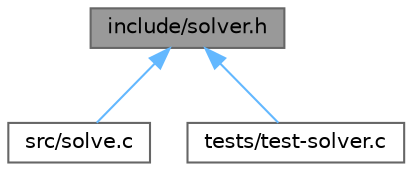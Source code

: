 digraph "include/solver.h"
{
 // LATEX_PDF_SIZE
  bgcolor="transparent";
  edge [fontname=Helvetica,fontsize=10,labelfontname=Helvetica,labelfontsize=10];
  node [fontname=Helvetica,fontsize=10,shape=box,height=0.2,width=0.4];
  Node1 [id="Node000001",label="include/solver.h",height=0.2,width=0.4,color="gray40", fillcolor="grey60", style="filled", fontcolor="black",tooltip="Functions to solve a sokoban game."];
  Node1 -> Node2 [id="edge1_Node000001_Node000002",dir="back",color="steelblue1",style="solid",tooltip=" "];
  Node2 [id="Node000002",label="src/solve.c",height=0.2,width=0.4,color="grey40", fillcolor="white", style="filled",URL="$solve_8c.html",tooltip="Solve a Sokoban game given as an argument of the command line. \"list\" and \"gui\" can be added on the c..."];
  Node1 -> Node3 [id="edge2_Node000001_Node000003",dir="back",color="steelblue1",style="solid",tooltip=" "];
  Node3 [id="Node000003",label="tests/test-solver.c",height=0.2,width=0.4,color="grey40", fillcolor="white", style="filled",URL="$test-solver_8c.html",tooltip="Test executable to verify the solver is working."];
}
